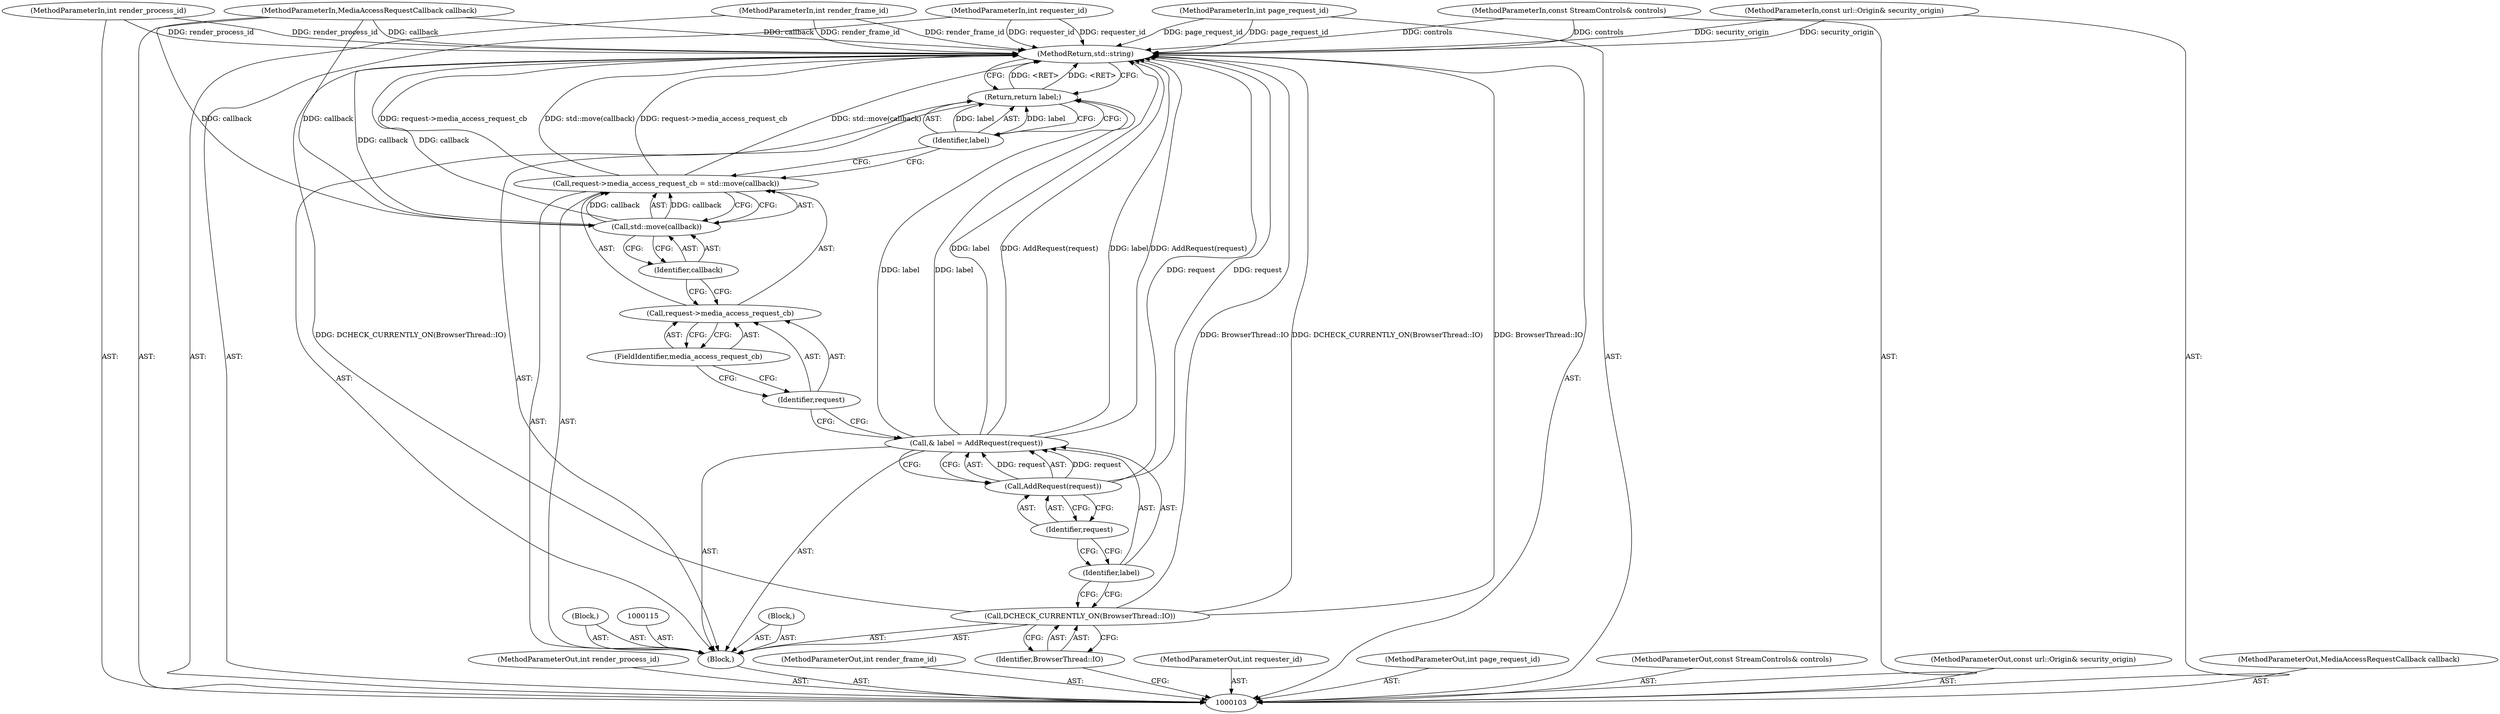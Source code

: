 digraph "0_Chrome_971548cdca2d4c0a6fedd3db0c94372c2a27eac3_14" {
"1000129" [label="(MethodReturn,std::string)"];
"1000114" [label="(Block,)"];
"1000116" [label="(Call,& label = AddRequest(request))"];
"1000117" [label="(Identifier,label)"];
"1000118" [label="(Call,AddRequest(request))"];
"1000119" [label="(Identifier,request)"];
"1000104" [label="(MethodParameterIn,int render_process_id)"];
"1000161" [label="(MethodParameterOut,int render_process_id)"];
"1000123" [label="(FieldIdentifier,media_access_request_cb)"];
"1000120" [label="(Call,request->media_access_request_cb = std::move(callback))"];
"1000121" [label="(Call,request->media_access_request_cb)"];
"1000122" [label="(Identifier,request)"];
"1000124" [label="(Call,std::move(callback))"];
"1000125" [label="(Identifier,callback)"];
"1000126" [label="(Block,)"];
"1000127" [label="(Return,return label;)"];
"1000128" [label="(Identifier,label)"];
"1000105" [label="(MethodParameterIn,int render_frame_id)"];
"1000162" [label="(MethodParameterOut,int render_frame_id)"];
"1000106" [label="(MethodParameterIn,int requester_id)"];
"1000163" [label="(MethodParameterOut,int requester_id)"];
"1000107" [label="(MethodParameterIn,int page_request_id)"];
"1000164" [label="(MethodParameterOut,int page_request_id)"];
"1000108" [label="(MethodParameterIn,const StreamControls& controls)"];
"1000165" [label="(MethodParameterOut,const StreamControls& controls)"];
"1000109" [label="(MethodParameterIn,const url::Origin& security_origin)"];
"1000166" [label="(MethodParameterOut,const url::Origin& security_origin)"];
"1000111" [label="(Block,)"];
"1000110" [label="(MethodParameterIn,MediaAccessRequestCallback callback)"];
"1000167" [label="(MethodParameterOut,MediaAccessRequestCallback callback)"];
"1000113" [label="(Identifier,BrowserThread::IO)"];
"1000112" [label="(Call,DCHECK_CURRENTLY_ON(BrowserThread::IO))"];
"1000129" -> "1000103"  [label="AST: "];
"1000129" -> "1000127"  [label="CFG: "];
"1000127" -> "1000129"  [label="DDG: <RET>"];
"1000116" -> "1000129"  [label="DDG: label"];
"1000116" -> "1000129"  [label="DDG: AddRequest(request)"];
"1000124" -> "1000129"  [label="DDG: callback"];
"1000108" -> "1000129"  [label="DDG: controls"];
"1000107" -> "1000129"  [label="DDG: page_request_id"];
"1000104" -> "1000129"  [label="DDG: render_process_id"];
"1000105" -> "1000129"  [label="DDG: render_frame_id"];
"1000120" -> "1000129"  [label="DDG: request->media_access_request_cb"];
"1000120" -> "1000129"  [label="DDG: std::move(callback)"];
"1000112" -> "1000129"  [label="DDG: DCHECK_CURRENTLY_ON(BrowserThread::IO)"];
"1000112" -> "1000129"  [label="DDG: BrowserThread::IO"];
"1000118" -> "1000129"  [label="DDG: request"];
"1000110" -> "1000129"  [label="DDG: callback"];
"1000106" -> "1000129"  [label="DDG: requester_id"];
"1000109" -> "1000129"  [label="DDG: security_origin"];
"1000114" -> "1000111"  [label="AST: "];
"1000116" -> "1000111"  [label="AST: "];
"1000116" -> "1000118"  [label="CFG: "];
"1000117" -> "1000116"  [label="AST: "];
"1000118" -> "1000116"  [label="AST: "];
"1000122" -> "1000116"  [label="CFG: "];
"1000116" -> "1000129"  [label="DDG: label"];
"1000116" -> "1000129"  [label="DDG: AddRequest(request)"];
"1000118" -> "1000116"  [label="DDG: request"];
"1000116" -> "1000127"  [label="DDG: label"];
"1000117" -> "1000116"  [label="AST: "];
"1000117" -> "1000112"  [label="CFG: "];
"1000119" -> "1000117"  [label="CFG: "];
"1000118" -> "1000116"  [label="AST: "];
"1000118" -> "1000119"  [label="CFG: "];
"1000119" -> "1000118"  [label="AST: "];
"1000116" -> "1000118"  [label="CFG: "];
"1000118" -> "1000129"  [label="DDG: request"];
"1000118" -> "1000116"  [label="DDG: request"];
"1000119" -> "1000118"  [label="AST: "];
"1000119" -> "1000117"  [label="CFG: "];
"1000118" -> "1000119"  [label="CFG: "];
"1000104" -> "1000103"  [label="AST: "];
"1000104" -> "1000129"  [label="DDG: render_process_id"];
"1000161" -> "1000103"  [label="AST: "];
"1000123" -> "1000121"  [label="AST: "];
"1000123" -> "1000122"  [label="CFG: "];
"1000121" -> "1000123"  [label="CFG: "];
"1000120" -> "1000111"  [label="AST: "];
"1000120" -> "1000124"  [label="CFG: "];
"1000121" -> "1000120"  [label="AST: "];
"1000124" -> "1000120"  [label="AST: "];
"1000128" -> "1000120"  [label="CFG: "];
"1000120" -> "1000129"  [label="DDG: request->media_access_request_cb"];
"1000120" -> "1000129"  [label="DDG: std::move(callback)"];
"1000124" -> "1000120"  [label="DDG: callback"];
"1000121" -> "1000120"  [label="AST: "];
"1000121" -> "1000123"  [label="CFG: "];
"1000122" -> "1000121"  [label="AST: "];
"1000123" -> "1000121"  [label="AST: "];
"1000125" -> "1000121"  [label="CFG: "];
"1000122" -> "1000121"  [label="AST: "];
"1000122" -> "1000116"  [label="CFG: "];
"1000123" -> "1000122"  [label="CFG: "];
"1000124" -> "1000120"  [label="AST: "];
"1000124" -> "1000125"  [label="CFG: "];
"1000125" -> "1000124"  [label="AST: "];
"1000120" -> "1000124"  [label="CFG: "];
"1000124" -> "1000129"  [label="DDG: callback"];
"1000124" -> "1000120"  [label="DDG: callback"];
"1000110" -> "1000124"  [label="DDG: callback"];
"1000125" -> "1000124"  [label="AST: "];
"1000125" -> "1000121"  [label="CFG: "];
"1000124" -> "1000125"  [label="CFG: "];
"1000126" -> "1000111"  [label="AST: "];
"1000127" -> "1000111"  [label="AST: "];
"1000127" -> "1000128"  [label="CFG: "];
"1000128" -> "1000127"  [label="AST: "];
"1000129" -> "1000127"  [label="CFG: "];
"1000127" -> "1000129"  [label="DDG: <RET>"];
"1000128" -> "1000127"  [label="DDG: label"];
"1000116" -> "1000127"  [label="DDG: label"];
"1000128" -> "1000127"  [label="AST: "];
"1000128" -> "1000120"  [label="CFG: "];
"1000127" -> "1000128"  [label="CFG: "];
"1000128" -> "1000127"  [label="DDG: label"];
"1000105" -> "1000103"  [label="AST: "];
"1000105" -> "1000129"  [label="DDG: render_frame_id"];
"1000162" -> "1000103"  [label="AST: "];
"1000106" -> "1000103"  [label="AST: "];
"1000106" -> "1000129"  [label="DDG: requester_id"];
"1000163" -> "1000103"  [label="AST: "];
"1000107" -> "1000103"  [label="AST: "];
"1000107" -> "1000129"  [label="DDG: page_request_id"];
"1000164" -> "1000103"  [label="AST: "];
"1000108" -> "1000103"  [label="AST: "];
"1000108" -> "1000129"  [label="DDG: controls"];
"1000165" -> "1000103"  [label="AST: "];
"1000109" -> "1000103"  [label="AST: "];
"1000109" -> "1000129"  [label="DDG: security_origin"];
"1000166" -> "1000103"  [label="AST: "];
"1000111" -> "1000103"  [label="AST: "];
"1000112" -> "1000111"  [label="AST: "];
"1000114" -> "1000111"  [label="AST: "];
"1000115" -> "1000111"  [label="AST: "];
"1000116" -> "1000111"  [label="AST: "];
"1000120" -> "1000111"  [label="AST: "];
"1000126" -> "1000111"  [label="AST: "];
"1000127" -> "1000111"  [label="AST: "];
"1000110" -> "1000103"  [label="AST: "];
"1000110" -> "1000129"  [label="DDG: callback"];
"1000110" -> "1000124"  [label="DDG: callback"];
"1000167" -> "1000103"  [label="AST: "];
"1000113" -> "1000112"  [label="AST: "];
"1000113" -> "1000103"  [label="CFG: "];
"1000112" -> "1000113"  [label="CFG: "];
"1000112" -> "1000111"  [label="AST: "];
"1000112" -> "1000113"  [label="CFG: "];
"1000113" -> "1000112"  [label="AST: "];
"1000117" -> "1000112"  [label="CFG: "];
"1000112" -> "1000129"  [label="DDG: DCHECK_CURRENTLY_ON(BrowserThread::IO)"];
"1000112" -> "1000129"  [label="DDG: BrowserThread::IO"];
}
